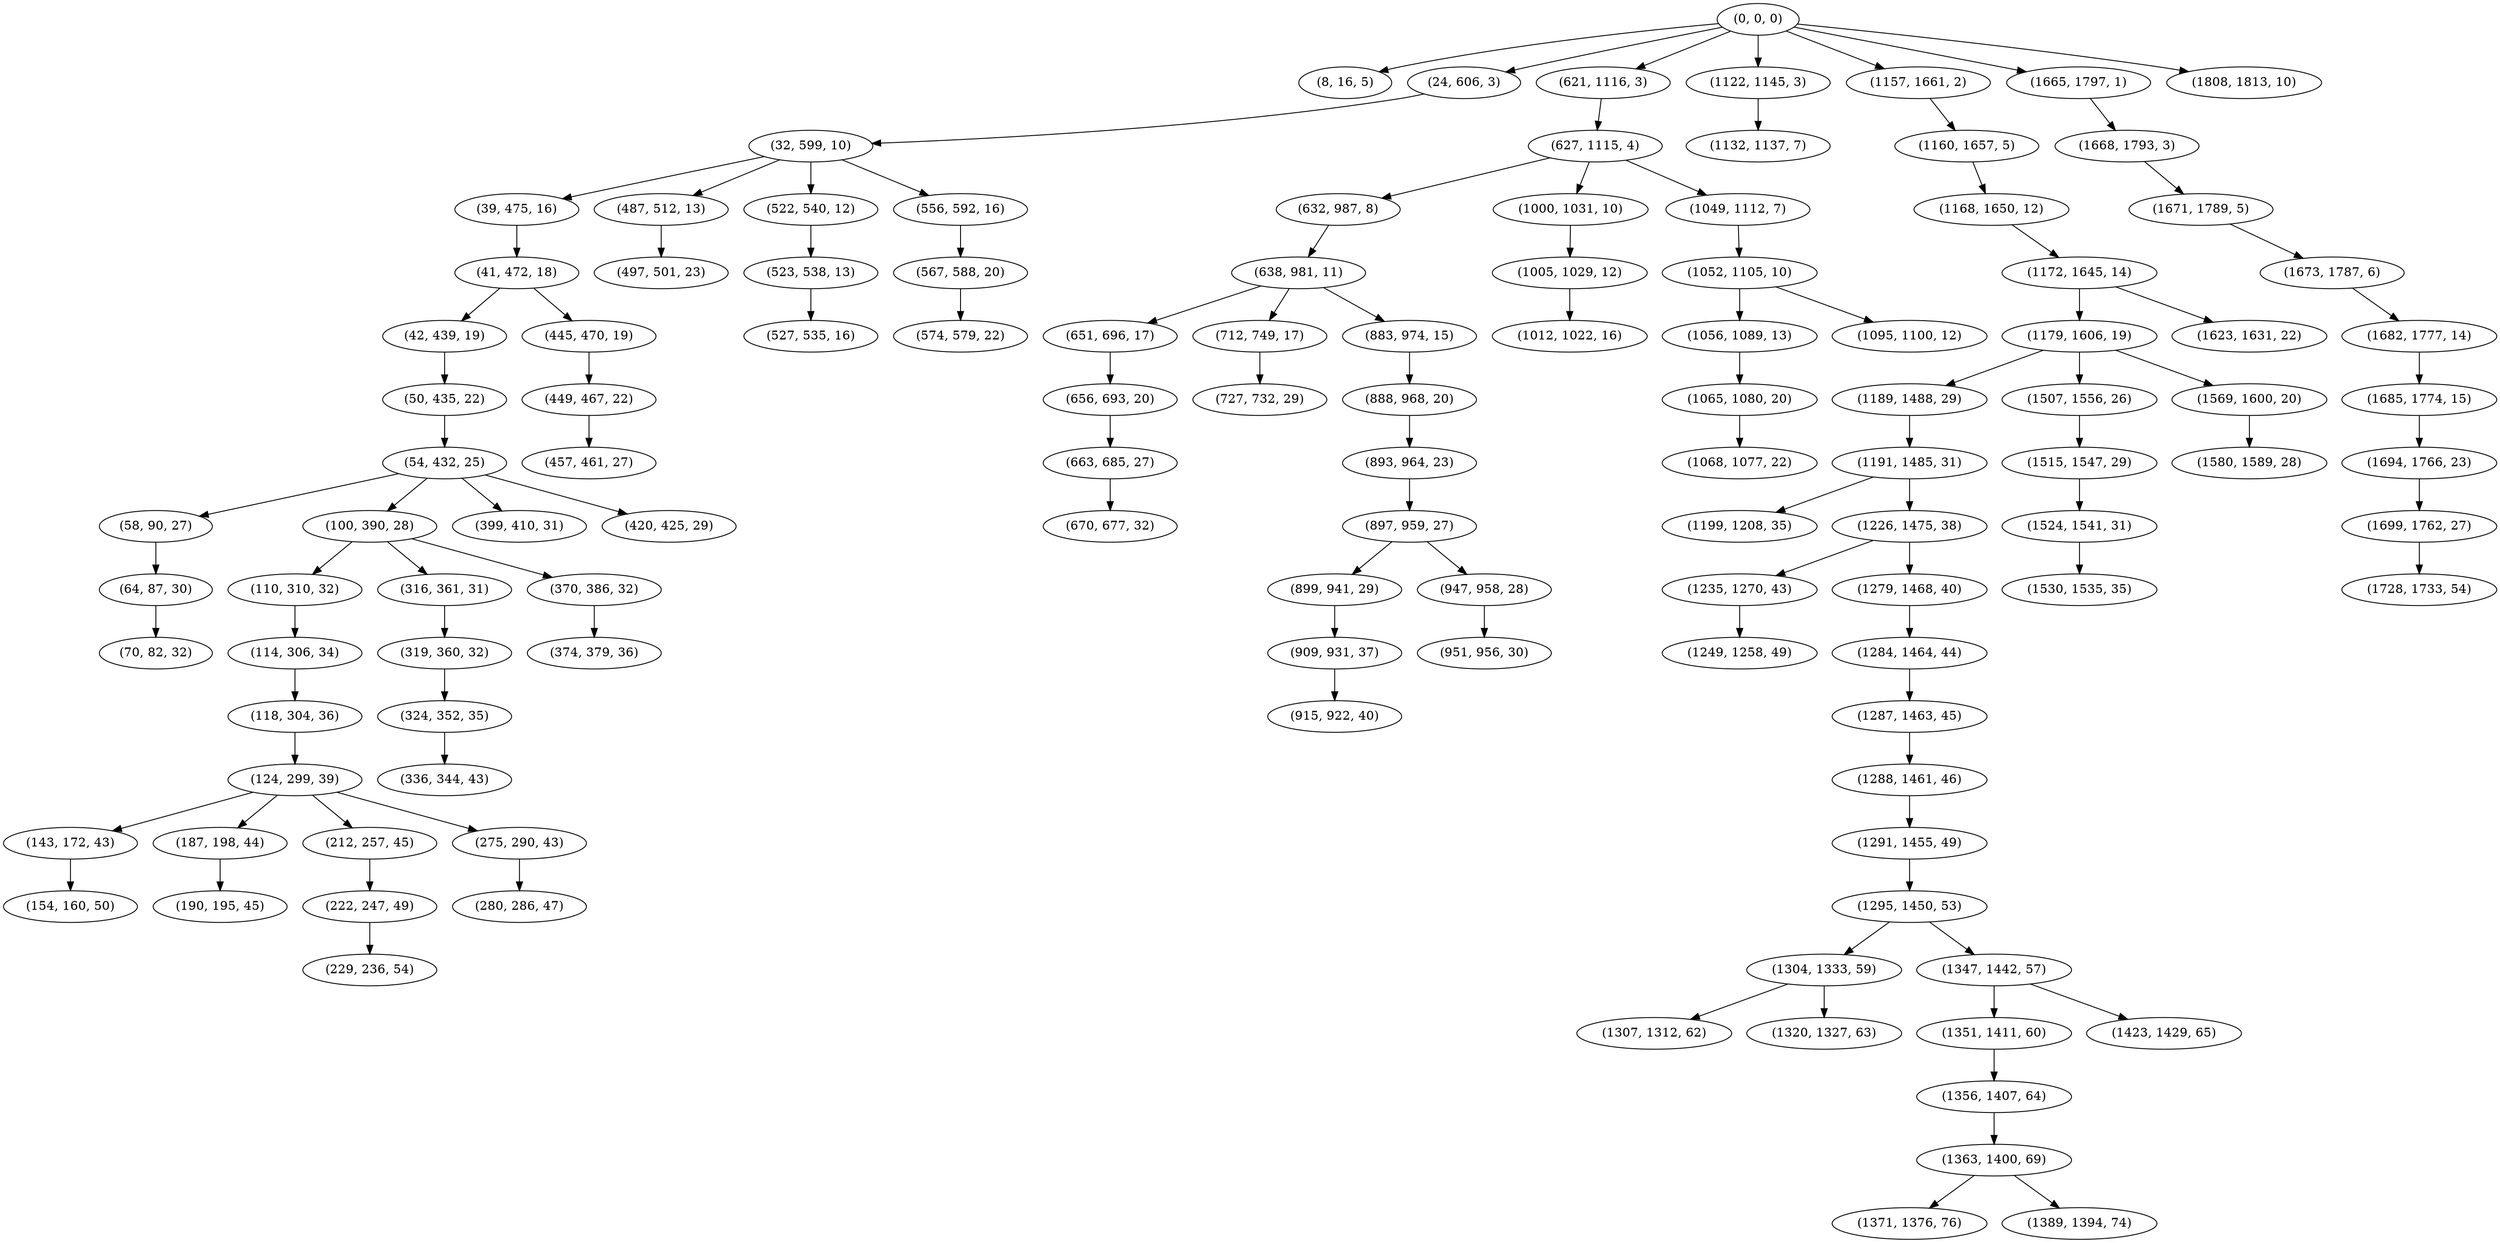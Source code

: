 digraph tree {
    "(0, 0, 0)";
    "(8, 16, 5)";
    "(24, 606, 3)";
    "(32, 599, 10)";
    "(39, 475, 16)";
    "(41, 472, 18)";
    "(42, 439, 19)";
    "(50, 435, 22)";
    "(54, 432, 25)";
    "(58, 90, 27)";
    "(64, 87, 30)";
    "(70, 82, 32)";
    "(100, 390, 28)";
    "(110, 310, 32)";
    "(114, 306, 34)";
    "(118, 304, 36)";
    "(124, 299, 39)";
    "(143, 172, 43)";
    "(154, 160, 50)";
    "(187, 198, 44)";
    "(190, 195, 45)";
    "(212, 257, 45)";
    "(222, 247, 49)";
    "(229, 236, 54)";
    "(275, 290, 43)";
    "(280, 286, 47)";
    "(316, 361, 31)";
    "(319, 360, 32)";
    "(324, 352, 35)";
    "(336, 344, 43)";
    "(370, 386, 32)";
    "(374, 379, 36)";
    "(399, 410, 31)";
    "(420, 425, 29)";
    "(445, 470, 19)";
    "(449, 467, 22)";
    "(457, 461, 27)";
    "(487, 512, 13)";
    "(497, 501, 23)";
    "(522, 540, 12)";
    "(523, 538, 13)";
    "(527, 535, 16)";
    "(556, 592, 16)";
    "(567, 588, 20)";
    "(574, 579, 22)";
    "(621, 1116, 3)";
    "(627, 1115, 4)";
    "(632, 987, 8)";
    "(638, 981, 11)";
    "(651, 696, 17)";
    "(656, 693, 20)";
    "(663, 685, 27)";
    "(670, 677, 32)";
    "(712, 749, 17)";
    "(727, 732, 29)";
    "(883, 974, 15)";
    "(888, 968, 20)";
    "(893, 964, 23)";
    "(897, 959, 27)";
    "(899, 941, 29)";
    "(909, 931, 37)";
    "(915, 922, 40)";
    "(947, 958, 28)";
    "(951, 956, 30)";
    "(1000, 1031, 10)";
    "(1005, 1029, 12)";
    "(1012, 1022, 16)";
    "(1049, 1112, 7)";
    "(1052, 1105, 10)";
    "(1056, 1089, 13)";
    "(1065, 1080, 20)";
    "(1068, 1077, 22)";
    "(1095, 1100, 12)";
    "(1122, 1145, 3)";
    "(1132, 1137, 7)";
    "(1157, 1661, 2)";
    "(1160, 1657, 5)";
    "(1168, 1650, 12)";
    "(1172, 1645, 14)";
    "(1179, 1606, 19)";
    "(1189, 1488, 29)";
    "(1191, 1485, 31)";
    "(1199, 1208, 35)";
    "(1226, 1475, 38)";
    "(1235, 1270, 43)";
    "(1249, 1258, 49)";
    "(1279, 1468, 40)";
    "(1284, 1464, 44)";
    "(1287, 1463, 45)";
    "(1288, 1461, 46)";
    "(1291, 1455, 49)";
    "(1295, 1450, 53)";
    "(1304, 1333, 59)";
    "(1307, 1312, 62)";
    "(1320, 1327, 63)";
    "(1347, 1442, 57)";
    "(1351, 1411, 60)";
    "(1356, 1407, 64)";
    "(1363, 1400, 69)";
    "(1371, 1376, 76)";
    "(1389, 1394, 74)";
    "(1423, 1429, 65)";
    "(1507, 1556, 26)";
    "(1515, 1547, 29)";
    "(1524, 1541, 31)";
    "(1530, 1535, 35)";
    "(1569, 1600, 20)";
    "(1580, 1589, 28)";
    "(1623, 1631, 22)";
    "(1665, 1797, 1)";
    "(1668, 1793, 3)";
    "(1671, 1789, 5)";
    "(1673, 1787, 6)";
    "(1682, 1777, 14)";
    "(1685, 1774, 15)";
    "(1694, 1766, 23)";
    "(1699, 1762, 27)";
    "(1728, 1733, 54)";
    "(1808, 1813, 10)";
    "(0, 0, 0)" -> "(8, 16, 5)";
    "(0, 0, 0)" -> "(24, 606, 3)";
    "(0, 0, 0)" -> "(621, 1116, 3)";
    "(0, 0, 0)" -> "(1122, 1145, 3)";
    "(0, 0, 0)" -> "(1157, 1661, 2)";
    "(0, 0, 0)" -> "(1665, 1797, 1)";
    "(0, 0, 0)" -> "(1808, 1813, 10)";
    "(24, 606, 3)" -> "(32, 599, 10)";
    "(32, 599, 10)" -> "(39, 475, 16)";
    "(32, 599, 10)" -> "(487, 512, 13)";
    "(32, 599, 10)" -> "(522, 540, 12)";
    "(32, 599, 10)" -> "(556, 592, 16)";
    "(39, 475, 16)" -> "(41, 472, 18)";
    "(41, 472, 18)" -> "(42, 439, 19)";
    "(41, 472, 18)" -> "(445, 470, 19)";
    "(42, 439, 19)" -> "(50, 435, 22)";
    "(50, 435, 22)" -> "(54, 432, 25)";
    "(54, 432, 25)" -> "(58, 90, 27)";
    "(54, 432, 25)" -> "(100, 390, 28)";
    "(54, 432, 25)" -> "(399, 410, 31)";
    "(54, 432, 25)" -> "(420, 425, 29)";
    "(58, 90, 27)" -> "(64, 87, 30)";
    "(64, 87, 30)" -> "(70, 82, 32)";
    "(100, 390, 28)" -> "(110, 310, 32)";
    "(100, 390, 28)" -> "(316, 361, 31)";
    "(100, 390, 28)" -> "(370, 386, 32)";
    "(110, 310, 32)" -> "(114, 306, 34)";
    "(114, 306, 34)" -> "(118, 304, 36)";
    "(118, 304, 36)" -> "(124, 299, 39)";
    "(124, 299, 39)" -> "(143, 172, 43)";
    "(124, 299, 39)" -> "(187, 198, 44)";
    "(124, 299, 39)" -> "(212, 257, 45)";
    "(124, 299, 39)" -> "(275, 290, 43)";
    "(143, 172, 43)" -> "(154, 160, 50)";
    "(187, 198, 44)" -> "(190, 195, 45)";
    "(212, 257, 45)" -> "(222, 247, 49)";
    "(222, 247, 49)" -> "(229, 236, 54)";
    "(275, 290, 43)" -> "(280, 286, 47)";
    "(316, 361, 31)" -> "(319, 360, 32)";
    "(319, 360, 32)" -> "(324, 352, 35)";
    "(324, 352, 35)" -> "(336, 344, 43)";
    "(370, 386, 32)" -> "(374, 379, 36)";
    "(445, 470, 19)" -> "(449, 467, 22)";
    "(449, 467, 22)" -> "(457, 461, 27)";
    "(487, 512, 13)" -> "(497, 501, 23)";
    "(522, 540, 12)" -> "(523, 538, 13)";
    "(523, 538, 13)" -> "(527, 535, 16)";
    "(556, 592, 16)" -> "(567, 588, 20)";
    "(567, 588, 20)" -> "(574, 579, 22)";
    "(621, 1116, 3)" -> "(627, 1115, 4)";
    "(627, 1115, 4)" -> "(632, 987, 8)";
    "(627, 1115, 4)" -> "(1000, 1031, 10)";
    "(627, 1115, 4)" -> "(1049, 1112, 7)";
    "(632, 987, 8)" -> "(638, 981, 11)";
    "(638, 981, 11)" -> "(651, 696, 17)";
    "(638, 981, 11)" -> "(712, 749, 17)";
    "(638, 981, 11)" -> "(883, 974, 15)";
    "(651, 696, 17)" -> "(656, 693, 20)";
    "(656, 693, 20)" -> "(663, 685, 27)";
    "(663, 685, 27)" -> "(670, 677, 32)";
    "(712, 749, 17)" -> "(727, 732, 29)";
    "(883, 974, 15)" -> "(888, 968, 20)";
    "(888, 968, 20)" -> "(893, 964, 23)";
    "(893, 964, 23)" -> "(897, 959, 27)";
    "(897, 959, 27)" -> "(899, 941, 29)";
    "(897, 959, 27)" -> "(947, 958, 28)";
    "(899, 941, 29)" -> "(909, 931, 37)";
    "(909, 931, 37)" -> "(915, 922, 40)";
    "(947, 958, 28)" -> "(951, 956, 30)";
    "(1000, 1031, 10)" -> "(1005, 1029, 12)";
    "(1005, 1029, 12)" -> "(1012, 1022, 16)";
    "(1049, 1112, 7)" -> "(1052, 1105, 10)";
    "(1052, 1105, 10)" -> "(1056, 1089, 13)";
    "(1052, 1105, 10)" -> "(1095, 1100, 12)";
    "(1056, 1089, 13)" -> "(1065, 1080, 20)";
    "(1065, 1080, 20)" -> "(1068, 1077, 22)";
    "(1122, 1145, 3)" -> "(1132, 1137, 7)";
    "(1157, 1661, 2)" -> "(1160, 1657, 5)";
    "(1160, 1657, 5)" -> "(1168, 1650, 12)";
    "(1168, 1650, 12)" -> "(1172, 1645, 14)";
    "(1172, 1645, 14)" -> "(1179, 1606, 19)";
    "(1172, 1645, 14)" -> "(1623, 1631, 22)";
    "(1179, 1606, 19)" -> "(1189, 1488, 29)";
    "(1179, 1606, 19)" -> "(1507, 1556, 26)";
    "(1179, 1606, 19)" -> "(1569, 1600, 20)";
    "(1189, 1488, 29)" -> "(1191, 1485, 31)";
    "(1191, 1485, 31)" -> "(1199, 1208, 35)";
    "(1191, 1485, 31)" -> "(1226, 1475, 38)";
    "(1226, 1475, 38)" -> "(1235, 1270, 43)";
    "(1226, 1475, 38)" -> "(1279, 1468, 40)";
    "(1235, 1270, 43)" -> "(1249, 1258, 49)";
    "(1279, 1468, 40)" -> "(1284, 1464, 44)";
    "(1284, 1464, 44)" -> "(1287, 1463, 45)";
    "(1287, 1463, 45)" -> "(1288, 1461, 46)";
    "(1288, 1461, 46)" -> "(1291, 1455, 49)";
    "(1291, 1455, 49)" -> "(1295, 1450, 53)";
    "(1295, 1450, 53)" -> "(1304, 1333, 59)";
    "(1295, 1450, 53)" -> "(1347, 1442, 57)";
    "(1304, 1333, 59)" -> "(1307, 1312, 62)";
    "(1304, 1333, 59)" -> "(1320, 1327, 63)";
    "(1347, 1442, 57)" -> "(1351, 1411, 60)";
    "(1347, 1442, 57)" -> "(1423, 1429, 65)";
    "(1351, 1411, 60)" -> "(1356, 1407, 64)";
    "(1356, 1407, 64)" -> "(1363, 1400, 69)";
    "(1363, 1400, 69)" -> "(1371, 1376, 76)";
    "(1363, 1400, 69)" -> "(1389, 1394, 74)";
    "(1507, 1556, 26)" -> "(1515, 1547, 29)";
    "(1515, 1547, 29)" -> "(1524, 1541, 31)";
    "(1524, 1541, 31)" -> "(1530, 1535, 35)";
    "(1569, 1600, 20)" -> "(1580, 1589, 28)";
    "(1665, 1797, 1)" -> "(1668, 1793, 3)";
    "(1668, 1793, 3)" -> "(1671, 1789, 5)";
    "(1671, 1789, 5)" -> "(1673, 1787, 6)";
    "(1673, 1787, 6)" -> "(1682, 1777, 14)";
    "(1682, 1777, 14)" -> "(1685, 1774, 15)";
    "(1685, 1774, 15)" -> "(1694, 1766, 23)";
    "(1694, 1766, 23)" -> "(1699, 1762, 27)";
    "(1699, 1762, 27)" -> "(1728, 1733, 54)";
}
